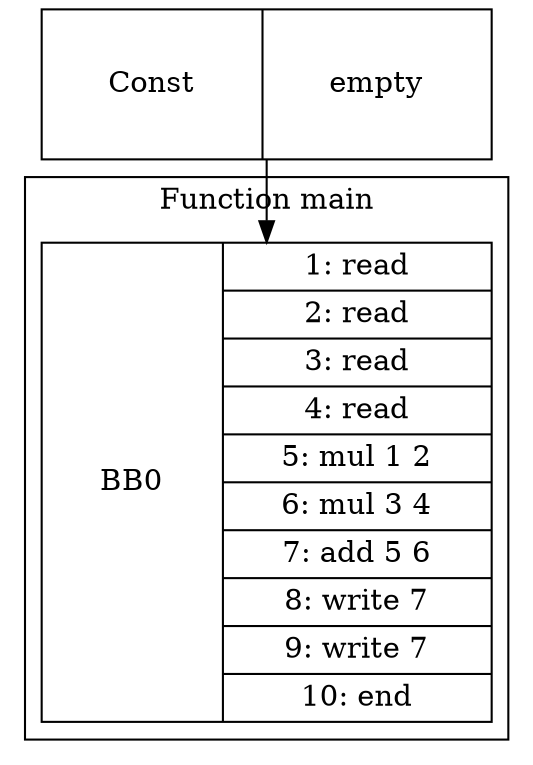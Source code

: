 digraph input {
subgraph const_block {
	const_block [shape=record, width=3.0, height=1.0, label="Const | {empty}"];
}
subgraph cluster_main {
	node [shape=record];
	label="Function main";
	rankdir=TB;
	ranksep=1.0;
	nodesep=0.5;

	BB0_main [width=3.0, height=1.0, label="BB0 | {1: read | 2: read | 3: read | 4: read | 5: mul 1 2 | 6: mul 3 4 | 7: add 5 6 | 8: write 7 | 9: write 7 | 10: end}"];
}
const_block -> BB0_main;
}
